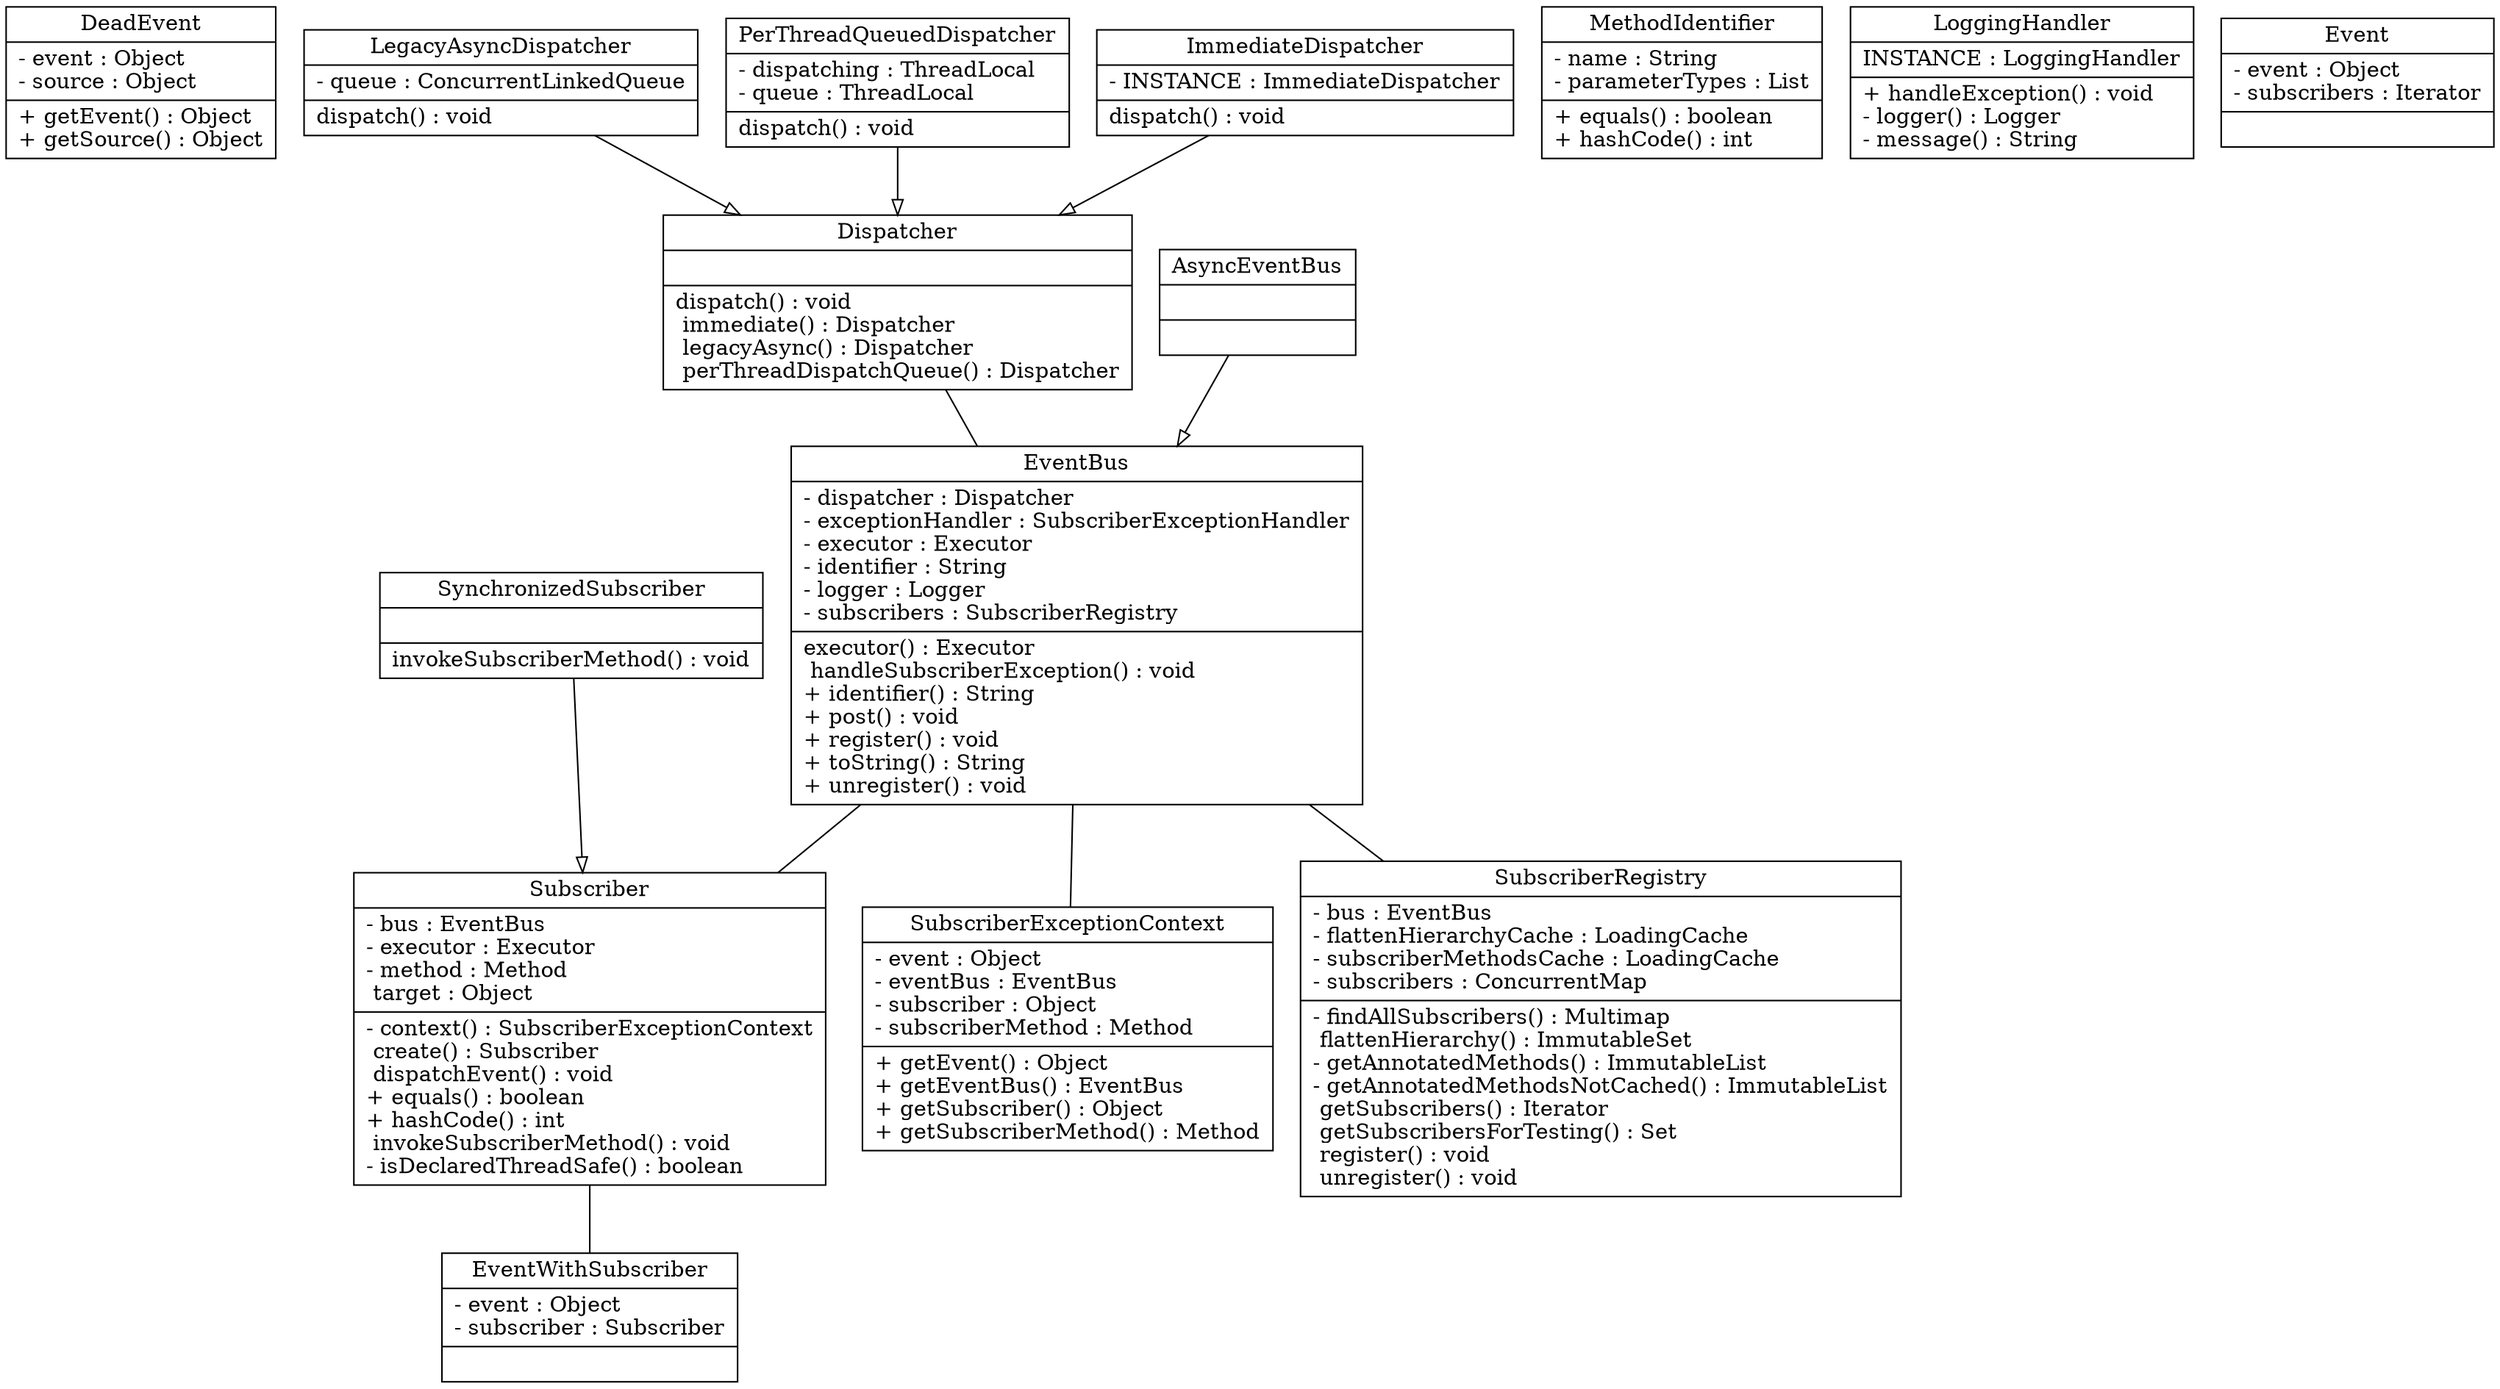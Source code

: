 digraph G {
n2 [label="{DeadEvent|- event : Object\l- source : Object\l|+ getEvent() : Object\l+ getSource() : Object\l}" style=filled fillcolor="#ffffff" shape="record"];
n8 [label="{LegacyAsyncDispatcher|- queue : ConcurrentLinkedQueue\l|  dispatch() : void\l}" style=filled fillcolor="#ffffff" shape="record"];
n11 [label="{PerThreadQueuedDispatcher|- dispatching : ThreadLocal\l- queue : ThreadLocal\l|  dispatch() : void\l}" style=filled fillcolor="#ffffff" shape="record"];
n6 [label="{EventWithSubscriber|- event : Object\l- subscriber : Subscriber\l|}" style=filled fillcolor="#ffffff" shape="record"];
n10 [label="{MethodIdentifier|- name : String\l- parameterTypes : List\l|+ equals() : boolean\l+ hashCode() : int\l}" style=filled fillcolor="#ffffff" shape="record"];
n12 [label="{Subscriber|- bus : EventBus\l- executor : Executor\l- method : Method\l  target : Object\l|- context() : SubscriberExceptionContext\l  create() : Subscriber\l  dispatchEvent() : void\l+ equals() : boolean\l+ hashCode() : int\l  invokeSubscriberMethod() : void\l- isDeclaredThreadSafe() : boolean\l}" style=filled fillcolor="#ffffff" shape="record"];
n13 [label="{SubscriberExceptionContext|- event : Object\l- eventBus : EventBus\l- subscriber : Object\l- subscriberMethod : Method\l|+ getEvent() : Object\l+ getEventBus() : EventBus\l+ getSubscriber() : Object\l+ getSubscriberMethod() : Method\l}" style=filled fillcolor="#ffffff" shape="record"];
n15 [label="{SynchronizedSubscriber||  invokeSubscriberMethod() : void\l}" style=filled fillcolor="#ffffff" shape="record"];
n1 [label="{AsyncEventBus||}" style=filled fillcolor="#ffffff" shape="record"];
n3 [label="{Dispatcher||  dispatch() : void\l  immediate() : Dispatcher\l  legacyAsync() : Dispatcher\l  perThreadDispatchQueue() : Dispatcher\l}" style=filled fillcolor="#ffffff" shape="record"];
n9 [label="{LoggingHandler|  INSTANCE : LoggingHandler\l|+ handleException() : void\l- logger() : Logger\l- message() : String\l}" style=filled fillcolor="#ffffff" shape="record"];
n14 [label="{SubscriberRegistry|- bus : EventBus\l- flattenHierarchyCache : LoadingCache\l- subscriberMethodsCache : LoadingCache\l- subscribers : ConcurrentMap\l|- findAllSubscribers() : Multimap\l  flattenHierarchy() : ImmutableSet\l- getAnnotatedMethods() : ImmutableList\l- getAnnotatedMethodsNotCached() : ImmutableList\l  getSubscribers() : Iterator\l  getSubscribersForTesting() : Set\l  register() : void\l  unregister() : void\l}" style=filled fillcolor="#ffffff" shape="record"];
n4 [label="{Event|- event : Object\l- subscribers : Iterator\l|}" style=filled fillcolor="#ffffff" shape="record"];
n5 [label="{EventBus|- dispatcher : Dispatcher\l- exceptionHandler : SubscriberExceptionHandler\l- executor : Executor\l- identifier : String\l- logger : Logger\l- subscribers : SubscriberRegistry\l|  executor() : Executor\l  handleSubscriberException() : void\l+ identifier() : String\l+ post() : void\l+ register() : void\l+ toString() : String\l+ unregister() : void\l}" style=filled fillcolor="#ffffff" shape="record"];
n7 [label="{ImmediateDispatcher|- INSTANCE : ImmediateDispatcher\l|  dispatch() : void\l}" style=filled fillcolor="#ffffff" shape="record"];
n12 -> n6 [arrowhead="none"];
n5 -> n12 [arrowhead="none"];
n5 -> n13 [arrowhead="none"];
n5 -> n14 [arrowhead="none"];
n3 -> n5 [arrowhead="none"];
{ n15 } -> n12 [arrowhead="empty"];
{ n1 } -> n5 [arrowhead="empty"];
{ n7 n8 n11 } -> n3 [arrowhead="empty"];
}
